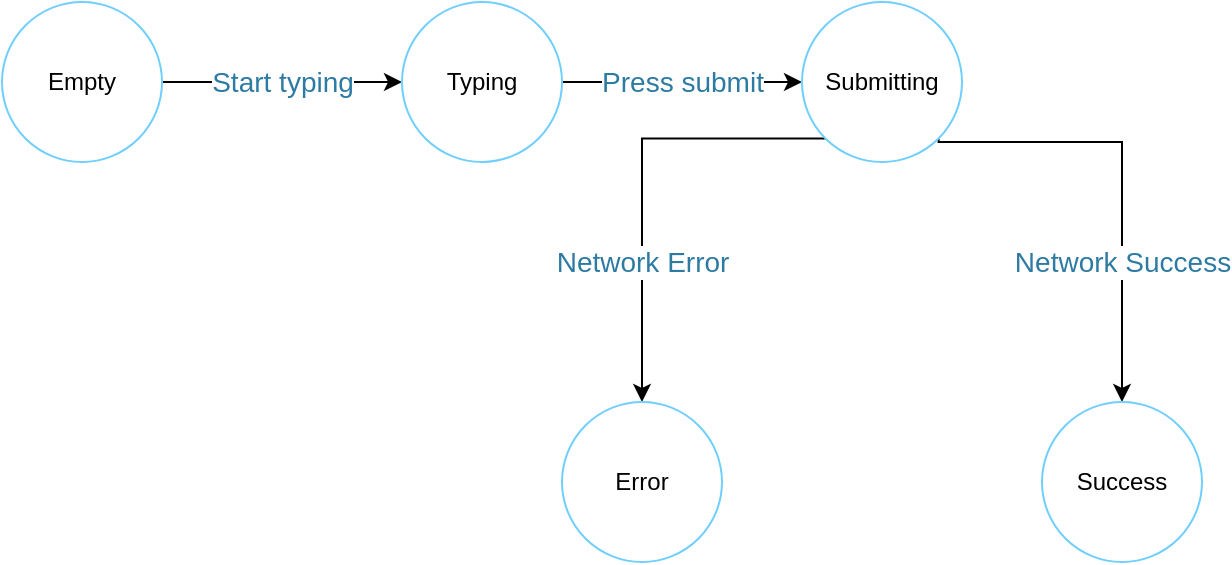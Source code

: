 <mxfile version="21.4.0" type="device">
  <diagram id="C5RBs43oDa-KdzZeNtuy" name="Page-1">
    <mxGraphModel dx="1050" dy="621" grid="1" gridSize="10" guides="1" tooltips="1" connect="1" arrows="1" fold="1" page="1" pageScale="1" pageWidth="827" pageHeight="1169" math="0" shadow="0">
      <root>
        <mxCell id="WIyWlLk6GJQsqaUBKTNV-0" />
        <mxCell id="WIyWlLk6GJQsqaUBKTNV-1" parent="WIyWlLk6GJQsqaUBKTNV-0" />
        <mxCell id="f9DhqBeY_hba7H_1XCCa-3" value="&lt;font color=&quot;#2d7ba3&quot; style=&quot;font-size: 14px;&quot;&gt;Start typing&lt;/font&gt;" style="edgeStyle=orthogonalEdgeStyle;rounded=0;orthogonalLoop=1;jettySize=auto;html=1;" edge="1" parent="WIyWlLk6GJQsqaUBKTNV-1" source="f9DhqBeY_hba7H_1XCCa-1" target="f9DhqBeY_hba7H_1XCCa-2">
          <mxGeometry relative="1" as="geometry">
            <mxPoint as="offset" />
          </mxGeometry>
        </mxCell>
        <mxCell id="f9DhqBeY_hba7H_1XCCa-1" value="Empty" style="ellipse;whiteSpace=wrap;html=1;strokeColor=#71cffe;" vertex="1" parent="WIyWlLk6GJQsqaUBKTNV-1">
          <mxGeometry x="40" y="80" width="80" height="80" as="geometry" />
        </mxCell>
        <mxCell id="f9DhqBeY_hba7H_1XCCa-8" value="&lt;font style=&quot;font-size: 14px;&quot; color=&quot;#2d7ba3&quot;&gt;Press submit&lt;/font&gt;" style="edgeStyle=orthogonalEdgeStyle;rounded=0;orthogonalLoop=1;jettySize=auto;html=1;" edge="1" parent="WIyWlLk6GJQsqaUBKTNV-1" source="f9DhqBeY_hba7H_1XCCa-2" target="f9DhqBeY_hba7H_1XCCa-7">
          <mxGeometry relative="1" as="geometry" />
        </mxCell>
        <mxCell id="f9DhqBeY_hba7H_1XCCa-2" value="Typing" style="ellipse;whiteSpace=wrap;html=1;strokeColor=#71cffe;" vertex="1" parent="WIyWlLk6GJQsqaUBKTNV-1">
          <mxGeometry x="240" y="80" width="80" height="80" as="geometry" />
        </mxCell>
        <mxCell id="f9DhqBeY_hba7H_1XCCa-15" value="&lt;font style=&quot;font-size: 14px;&quot; color=&quot;#2d7ba3&quot;&gt;Network Success&lt;/font&gt;" style="edgeStyle=orthogonalEdgeStyle;rounded=0;orthogonalLoop=1;jettySize=auto;html=1;exitX=1;exitY=1;exitDx=0;exitDy=0;" edge="1" parent="WIyWlLk6GJQsqaUBKTNV-1" source="f9DhqBeY_hba7H_1XCCa-7" target="f9DhqBeY_hba7H_1XCCa-14">
          <mxGeometry x="0.373" relative="1" as="geometry">
            <Array as="points">
              <mxPoint x="508" y="150" />
              <mxPoint x="600" y="150" />
            </Array>
            <mxPoint as="offset" />
          </mxGeometry>
        </mxCell>
        <mxCell id="f9DhqBeY_hba7H_1XCCa-16" value="&lt;font color=&quot;#2d7ba3&quot; style=&quot;font-size: 14px;&quot;&gt;Network Error&lt;/font&gt;" style="edgeStyle=orthogonalEdgeStyle;rounded=0;orthogonalLoop=1;jettySize=auto;html=1;exitX=0;exitY=1;exitDx=0;exitDy=0;" edge="1" parent="WIyWlLk6GJQsqaUBKTNV-1" source="f9DhqBeY_hba7H_1XCCa-7" target="f9DhqBeY_hba7H_1XCCa-12">
          <mxGeometry x="0.373" relative="1" as="geometry">
            <Array as="points">
              <mxPoint x="360" y="148" />
            </Array>
            <mxPoint as="offset" />
          </mxGeometry>
        </mxCell>
        <mxCell id="f9DhqBeY_hba7H_1XCCa-7" value="Submitting" style="ellipse;whiteSpace=wrap;html=1;strokeColor=#71cffe;" vertex="1" parent="WIyWlLk6GJQsqaUBKTNV-1">
          <mxGeometry x="440" y="80" width="80" height="80" as="geometry" />
        </mxCell>
        <mxCell id="f9DhqBeY_hba7H_1XCCa-12" value="Error" style="ellipse;whiteSpace=wrap;html=1;strokeColor=#71cffe;" vertex="1" parent="WIyWlLk6GJQsqaUBKTNV-1">
          <mxGeometry x="320" y="280" width="80" height="80" as="geometry" />
        </mxCell>
        <mxCell id="f9DhqBeY_hba7H_1XCCa-14" value="Success" style="ellipse;whiteSpace=wrap;html=1;strokeColor=#71cffe;" vertex="1" parent="WIyWlLk6GJQsqaUBKTNV-1">
          <mxGeometry x="560" y="280" width="80" height="80" as="geometry" />
        </mxCell>
      </root>
    </mxGraphModel>
  </diagram>
</mxfile>
